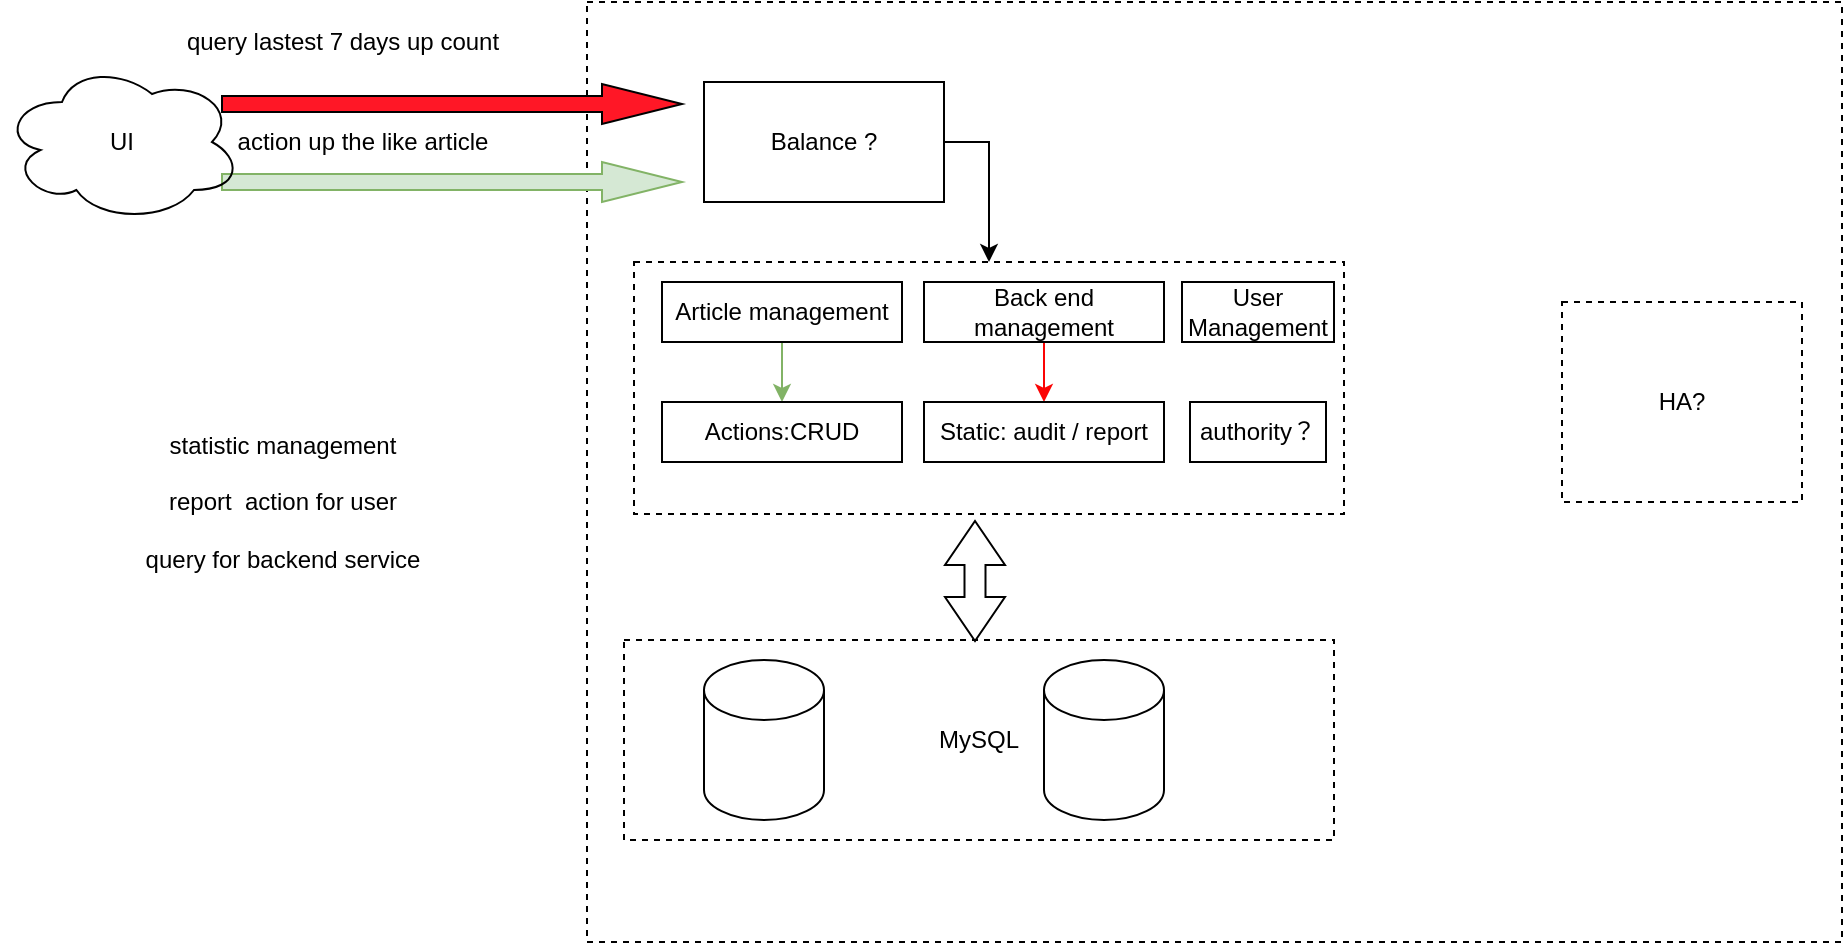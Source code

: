 <mxfile version="20.8.19" type="github">
  <diagram name="第 1 页" id="7awxiks_v3ojLareEUxm">
    <mxGraphModel dx="1839" dy="553" grid="1" gridSize="10" guides="1" tooltips="1" connect="1" arrows="1" fold="1" page="1" pageScale="1" pageWidth="850" pageHeight="1100" math="0" shadow="0">
      <root>
        <mxCell id="0" />
        <mxCell id="1" parent="0" />
        <mxCell id="8gfPj59RMOfa34gVLg7C-12" value="" style="rounded=0;whiteSpace=wrap;html=1;fillColor=none;strokeWidth=1;dashed=1;" vertex="1" parent="1">
          <mxGeometry x="236" y="200" width="355" height="126" as="geometry" />
        </mxCell>
        <mxCell id="8gfPj59RMOfa34gVLg7C-3" value="" style="rounded=0;whiteSpace=wrap;html=1;fillColor=none;strokeWidth=1;dashed=1;" vertex="1" parent="1">
          <mxGeometry x="212.5" y="70" width="627.5" height="470" as="geometry" />
        </mxCell>
        <mxCell id="8gfPj59RMOfa34gVLg7C-4" value="" style="shape=cylinder3;whiteSpace=wrap;html=1;boundedLbl=1;backgroundOutline=1;size=15;" vertex="1" parent="1">
          <mxGeometry x="441" y="399" width="60" height="80" as="geometry" />
        </mxCell>
        <mxCell id="8gfPj59RMOfa34gVLg7C-6" value="" style="html=1;shadow=0;dashed=0;align=center;verticalAlign=middle;shape=mxgraph.arrows2.arrow;dy=0.6;dx=40;notch=0;fillColor=#FF1726;" vertex="1" parent="1">
          <mxGeometry x="30" y="111" width="230" height="20" as="geometry" />
        </mxCell>
        <mxCell id="8gfPj59RMOfa34gVLg7C-28" style="edgeStyle=orthogonalEdgeStyle;rounded=0;orthogonalLoop=1;jettySize=auto;html=1;exitX=1;exitY=0.5;exitDx=0;exitDy=0;entryX=0.5;entryY=0;entryDx=0;entryDy=0;" edge="1" parent="1" source="8gfPj59RMOfa34gVLg7C-7" target="8gfPj59RMOfa34gVLg7C-12">
          <mxGeometry relative="1" as="geometry" />
        </mxCell>
        <mxCell id="8gfPj59RMOfa34gVLg7C-7" value="Balance ?" style="rounded=0;whiteSpace=wrap;html=1;strokeWidth=1;fillColor=none;" vertex="1" parent="1">
          <mxGeometry x="271" y="110" width="120" height="60" as="geometry" />
        </mxCell>
        <mxCell id="8gfPj59RMOfa34gVLg7C-36" style="edgeStyle=orthogonalEdgeStyle;rounded=0;orthogonalLoop=1;jettySize=auto;html=1;entryX=0.5;entryY=0;entryDx=0;entryDy=0;fillColor=#FF1726;strokeColor=#fb0404;" edge="1" parent="1" source="8gfPj59RMOfa34gVLg7C-8" target="8gfPj59RMOfa34gVLg7C-35">
          <mxGeometry relative="1" as="geometry" />
        </mxCell>
        <mxCell id="8gfPj59RMOfa34gVLg7C-8" value="Back end management" style="rounded=0;whiteSpace=wrap;html=1;strokeWidth=1;fillColor=none;" vertex="1" parent="1">
          <mxGeometry x="381" y="210" width="120" height="30" as="geometry" />
        </mxCell>
        <mxCell id="8gfPj59RMOfa34gVLg7C-9" value="User Management" style="rounded=0;whiteSpace=wrap;html=1;strokeWidth=1;fillColor=none;" vertex="1" parent="1">
          <mxGeometry x="510" y="210" width="76" height="30" as="geometry" />
        </mxCell>
        <mxCell id="8gfPj59RMOfa34gVLg7C-13" value="" style="html=1;shadow=0;dashed=0;align=center;verticalAlign=middle;shape=mxgraph.arrows2.arrow;dy=0.6;dx=40;notch=0;fillColor=#d5e8d4;strokeColor=#82b366;" vertex="1" parent="1">
          <mxGeometry x="30" y="150" width="230" height="20" as="geometry" />
        </mxCell>
        <mxCell id="8gfPj59RMOfa34gVLg7C-14" value="" style="shape=cylinder3;whiteSpace=wrap;html=1;boundedLbl=1;backgroundOutline=1;size=15;" vertex="1" parent="1">
          <mxGeometry x="271" y="399" width="60" height="80" as="geometry" />
        </mxCell>
        <mxCell id="8gfPj59RMOfa34gVLg7C-15" value="UI" style="ellipse;shape=cloud;whiteSpace=wrap;html=1;strokeWidth=1;fillColor=none;" vertex="1" parent="1">
          <mxGeometry x="-80" y="100" width="120" height="80" as="geometry" />
        </mxCell>
        <mxCell id="8gfPj59RMOfa34gVLg7C-17" value="MySQL" style="rounded=0;whiteSpace=wrap;html=1;fillColor=none;strokeWidth=1;dashed=1;" vertex="1" parent="1">
          <mxGeometry x="231" y="389" width="355" height="100" as="geometry" />
        </mxCell>
        <mxCell id="8gfPj59RMOfa34gVLg7C-23" value="" style="html=1;shadow=0;dashed=0;align=center;verticalAlign=middle;shape=mxgraph.arrows2.twoWayArrow;dy=0.65;dx=22;strokeWidth=1;fillColor=none;rotation=-90;" vertex="1" parent="1">
          <mxGeometry x="376.5" y="344.5" width="60" height="30" as="geometry" />
        </mxCell>
        <mxCell id="8gfPj59RMOfa34gVLg7C-24" value="query lastest 7 days up count" style="text;html=1;align=center;verticalAlign=middle;resizable=0;points=[];autosize=1;strokeColor=none;fillColor=none;" vertex="1" parent="1">
          <mxGeometry y="75" width="180" height="30" as="geometry" />
        </mxCell>
        <mxCell id="8gfPj59RMOfa34gVLg7C-25" value="action up the like article" style="text;html=1;align=center;verticalAlign=middle;resizable=0;points=[];autosize=1;strokeColor=none;fillColor=none;" vertex="1" parent="1">
          <mxGeometry x="25" y="125" width="150" height="30" as="geometry" />
        </mxCell>
        <mxCell id="8gfPj59RMOfa34gVLg7C-27" value="HA?" style="rounded=0;whiteSpace=wrap;html=1;fillColor=none;strokeWidth=1;dashed=1;" vertex="1" parent="1">
          <mxGeometry x="700" y="220" width="120" height="100" as="geometry" />
        </mxCell>
        <mxCell id="8gfPj59RMOfa34gVLg7C-37" style="edgeStyle=orthogonalEdgeStyle;rounded=0;orthogonalLoop=1;jettySize=auto;html=1;exitX=0.5;exitY=1;exitDx=0;exitDy=0;entryX=0.5;entryY=0;entryDx=0;entryDy=0;strokeColor=#82b366;fillColor=#d5e8d4;" edge="1" parent="1" source="8gfPj59RMOfa34gVLg7C-30" target="8gfPj59RMOfa34gVLg7C-34">
          <mxGeometry relative="1" as="geometry" />
        </mxCell>
        <mxCell id="8gfPj59RMOfa34gVLg7C-30" value="Article management" style="rounded=0;whiteSpace=wrap;html=1;strokeWidth=1;fillColor=none;" vertex="1" parent="1">
          <mxGeometry x="250" y="210" width="120" height="30" as="geometry" />
        </mxCell>
        <mxCell id="8gfPj59RMOfa34gVLg7C-31" value="authority？" style="rounded=0;whiteSpace=wrap;html=1;strokeWidth=1;fillColor=none;" vertex="1" parent="1">
          <mxGeometry x="514" y="270" width="68" height="30" as="geometry" />
        </mxCell>
        <mxCell id="8gfPj59RMOfa34gVLg7C-33" value="statistic management&lt;br&gt;&lt;br&gt;report&amp;nbsp; action for user&lt;br&gt;&lt;br&gt;query for backend service" style="text;html=1;align=center;verticalAlign=middle;resizable=0;points=[];autosize=1;strokeColor=none;fillColor=none;" vertex="1" parent="1">
          <mxGeometry x="-20" y="275" width="160" height="90" as="geometry" />
        </mxCell>
        <mxCell id="8gfPj59RMOfa34gVLg7C-34" value="Actions:CRUD" style="rounded=0;whiteSpace=wrap;html=1;strokeWidth=1;fillColor=none;" vertex="1" parent="1">
          <mxGeometry x="250" y="270" width="120" height="30" as="geometry" />
        </mxCell>
        <mxCell id="8gfPj59RMOfa34gVLg7C-35" value="Static: audit / report" style="rounded=0;whiteSpace=wrap;html=1;strokeWidth=1;fillColor=none;" vertex="1" parent="1">
          <mxGeometry x="381" y="270" width="120" height="30" as="geometry" />
        </mxCell>
      </root>
    </mxGraphModel>
  </diagram>
</mxfile>
